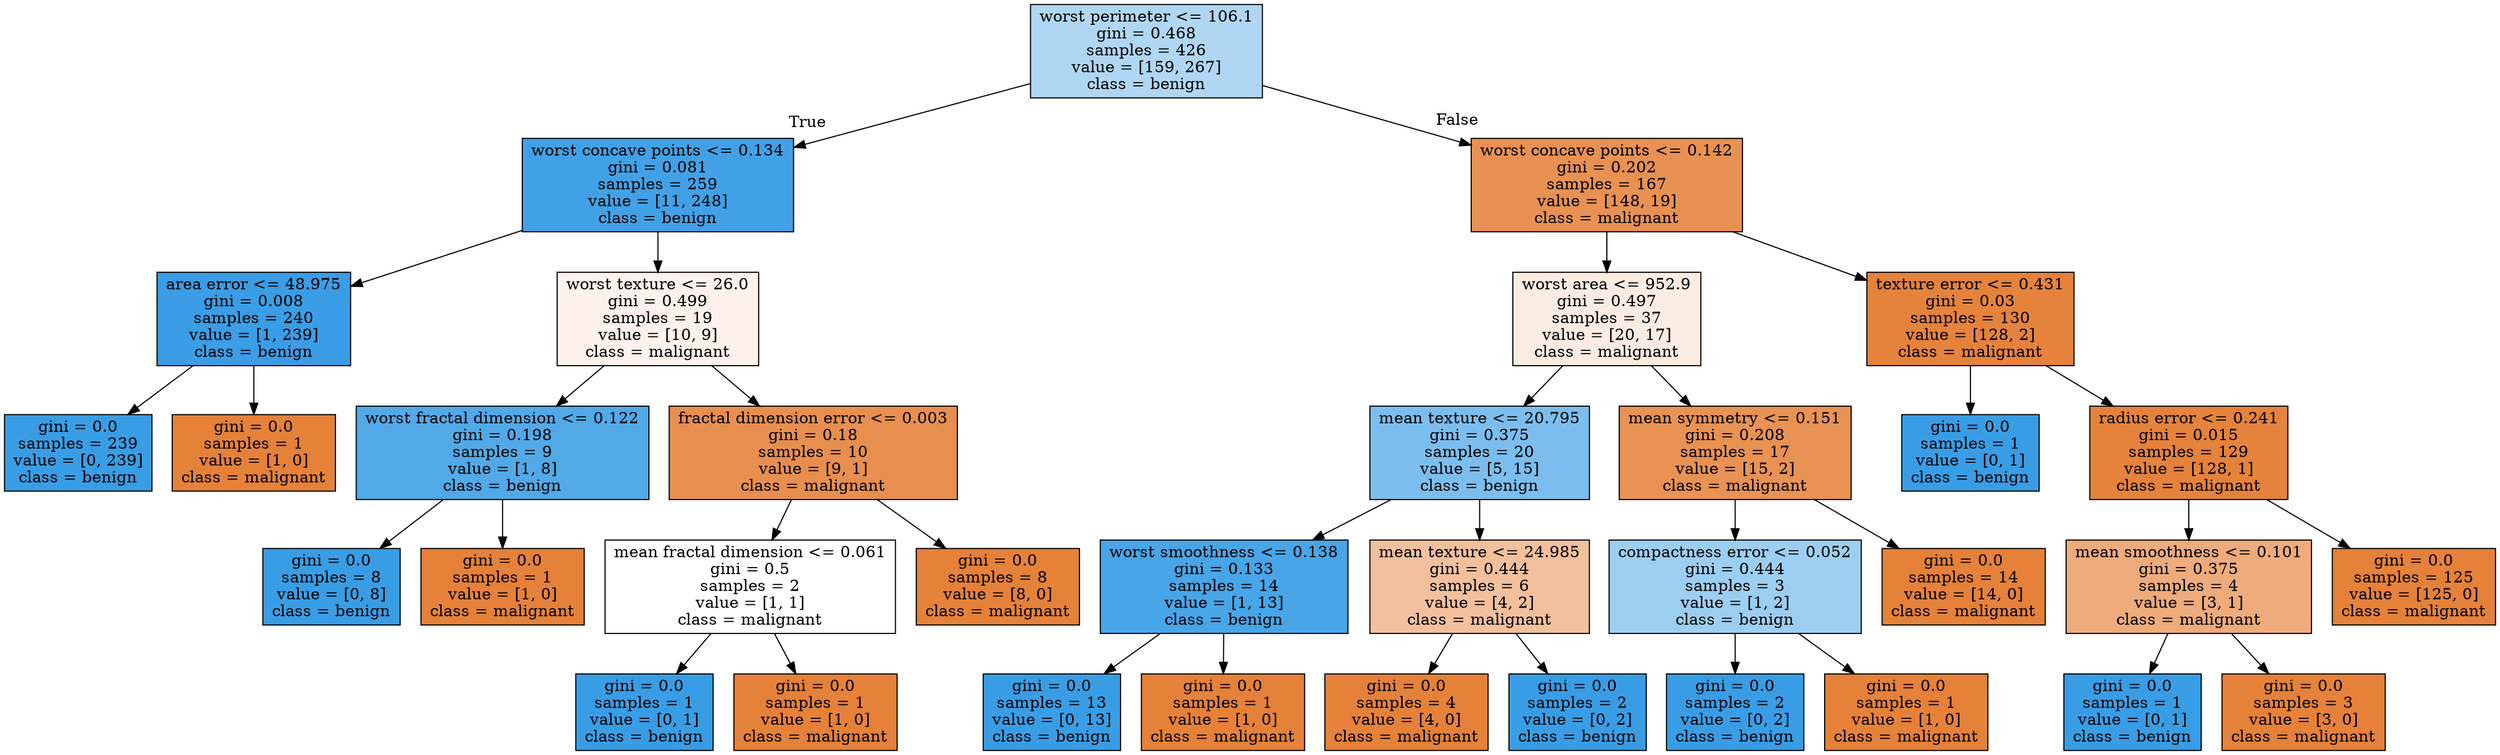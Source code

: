 digraph Tree {
node [shape=box, style="filled", color="black"] ;
0 [label="worst perimeter <= 106.1\ngini = 0.468\nsamples = 426\nvalue = [159, 267]\nclass = benign", fillcolor="#afd7f4"] ;
1 [label="worst concave points <= 0.134\ngini = 0.081\nsamples = 259\nvalue = [11, 248]\nclass = benign", fillcolor="#42a1e6"] ;
0 -> 1 [labeldistance=2.5, labelangle=45, headlabel="True"] ;
2 [label="area error <= 48.975\ngini = 0.008\nsamples = 240\nvalue = [1, 239]\nclass = benign", fillcolor="#3a9de5"] ;
1 -> 2 ;
3 [label="gini = 0.0\nsamples = 239\nvalue = [0, 239]\nclass = benign", fillcolor="#399de5"] ;
2 -> 3 ;
4 [label="gini = 0.0\nsamples = 1\nvalue = [1, 0]\nclass = malignant", fillcolor="#e58139"] ;
2 -> 4 ;
5 [label="worst texture <= 26.0\ngini = 0.499\nsamples = 19\nvalue = [10, 9]\nclass = malignant", fillcolor="#fcf2eb"] ;
1 -> 5 ;
6 [label="worst fractal dimension <= 0.122\ngini = 0.198\nsamples = 9\nvalue = [1, 8]\nclass = benign", fillcolor="#52a9e8"] ;
5 -> 6 ;
7 [label="gini = 0.0\nsamples = 8\nvalue = [0, 8]\nclass = benign", fillcolor="#399de5"] ;
6 -> 7 ;
8 [label="gini = 0.0\nsamples = 1\nvalue = [1, 0]\nclass = malignant", fillcolor="#e58139"] ;
6 -> 8 ;
9 [label="fractal dimension error <= 0.003\ngini = 0.18\nsamples = 10\nvalue = [9, 1]\nclass = malignant", fillcolor="#e88f4f"] ;
5 -> 9 ;
10 [label="mean fractal dimension <= 0.061\ngini = 0.5\nsamples = 2\nvalue = [1, 1]\nclass = malignant", fillcolor="#ffffff"] ;
9 -> 10 ;
11 [label="gini = 0.0\nsamples = 1\nvalue = [0, 1]\nclass = benign", fillcolor="#399de5"] ;
10 -> 11 ;
12 [label="gini = 0.0\nsamples = 1\nvalue = [1, 0]\nclass = malignant", fillcolor="#e58139"] ;
10 -> 12 ;
13 [label="gini = 0.0\nsamples = 8\nvalue = [8, 0]\nclass = malignant", fillcolor="#e58139"] ;
9 -> 13 ;
14 [label="worst concave points <= 0.142\ngini = 0.202\nsamples = 167\nvalue = [148, 19]\nclass = malignant", fillcolor="#e89152"] ;
0 -> 14 [labeldistance=2.5, labelangle=-45, headlabel="False"] ;
15 [label="worst area <= 952.9\ngini = 0.497\nsamples = 37\nvalue = [20, 17]\nclass = malignant", fillcolor="#fbece1"] ;
14 -> 15 ;
16 [label="mean texture <= 20.795\ngini = 0.375\nsamples = 20\nvalue = [5, 15]\nclass = benign", fillcolor="#7bbeee"] ;
15 -> 16 ;
17 [label="worst smoothness <= 0.138\ngini = 0.133\nsamples = 14\nvalue = [1, 13]\nclass = benign", fillcolor="#48a5e7"] ;
16 -> 17 ;
18 [label="gini = 0.0\nsamples = 13\nvalue = [0, 13]\nclass = benign", fillcolor="#399de5"] ;
17 -> 18 ;
19 [label="gini = 0.0\nsamples = 1\nvalue = [1, 0]\nclass = malignant", fillcolor="#e58139"] ;
17 -> 19 ;
20 [label="mean texture <= 24.985\ngini = 0.444\nsamples = 6\nvalue = [4, 2]\nclass = malignant", fillcolor="#f2c09c"] ;
16 -> 20 ;
21 [label="gini = 0.0\nsamples = 4\nvalue = [4, 0]\nclass = malignant", fillcolor="#e58139"] ;
20 -> 21 ;
22 [label="gini = 0.0\nsamples = 2\nvalue = [0, 2]\nclass = benign", fillcolor="#399de5"] ;
20 -> 22 ;
23 [label="mean symmetry <= 0.151\ngini = 0.208\nsamples = 17\nvalue = [15, 2]\nclass = malignant", fillcolor="#e89253"] ;
15 -> 23 ;
24 [label="compactness error <= 0.052\ngini = 0.444\nsamples = 3\nvalue = [1, 2]\nclass = benign", fillcolor="#9ccef2"] ;
23 -> 24 ;
25 [label="gini = 0.0\nsamples = 2\nvalue = [0, 2]\nclass = benign", fillcolor="#399de5"] ;
24 -> 25 ;
26 [label="gini = 0.0\nsamples = 1\nvalue = [1, 0]\nclass = malignant", fillcolor="#e58139"] ;
24 -> 26 ;
27 [label="gini = 0.0\nsamples = 14\nvalue = [14, 0]\nclass = malignant", fillcolor="#e58139"] ;
23 -> 27 ;
28 [label="texture error <= 0.431\ngini = 0.03\nsamples = 130\nvalue = [128, 2]\nclass = malignant", fillcolor="#e5833c"] ;
14 -> 28 ;
29 [label="gini = 0.0\nsamples = 1\nvalue = [0, 1]\nclass = benign", fillcolor="#399de5"] ;
28 -> 29 ;
30 [label="radius error <= 0.241\ngini = 0.015\nsamples = 129\nvalue = [128, 1]\nclass = malignant", fillcolor="#e5823b"] ;
28 -> 30 ;
31 [label="mean smoothness <= 0.101\ngini = 0.375\nsamples = 4\nvalue = [3, 1]\nclass = malignant", fillcolor="#eeab7b"] ;
30 -> 31 ;
32 [label="gini = 0.0\nsamples = 1\nvalue = [0, 1]\nclass = benign", fillcolor="#399de5"] ;
31 -> 32 ;
33 [label="gini = 0.0\nsamples = 3\nvalue = [3, 0]\nclass = malignant", fillcolor="#e58139"] ;
31 -> 33 ;
34 [label="gini = 0.0\nsamples = 125\nvalue = [125, 0]\nclass = malignant", fillcolor="#e58139"] ;
30 -> 34 ;
}